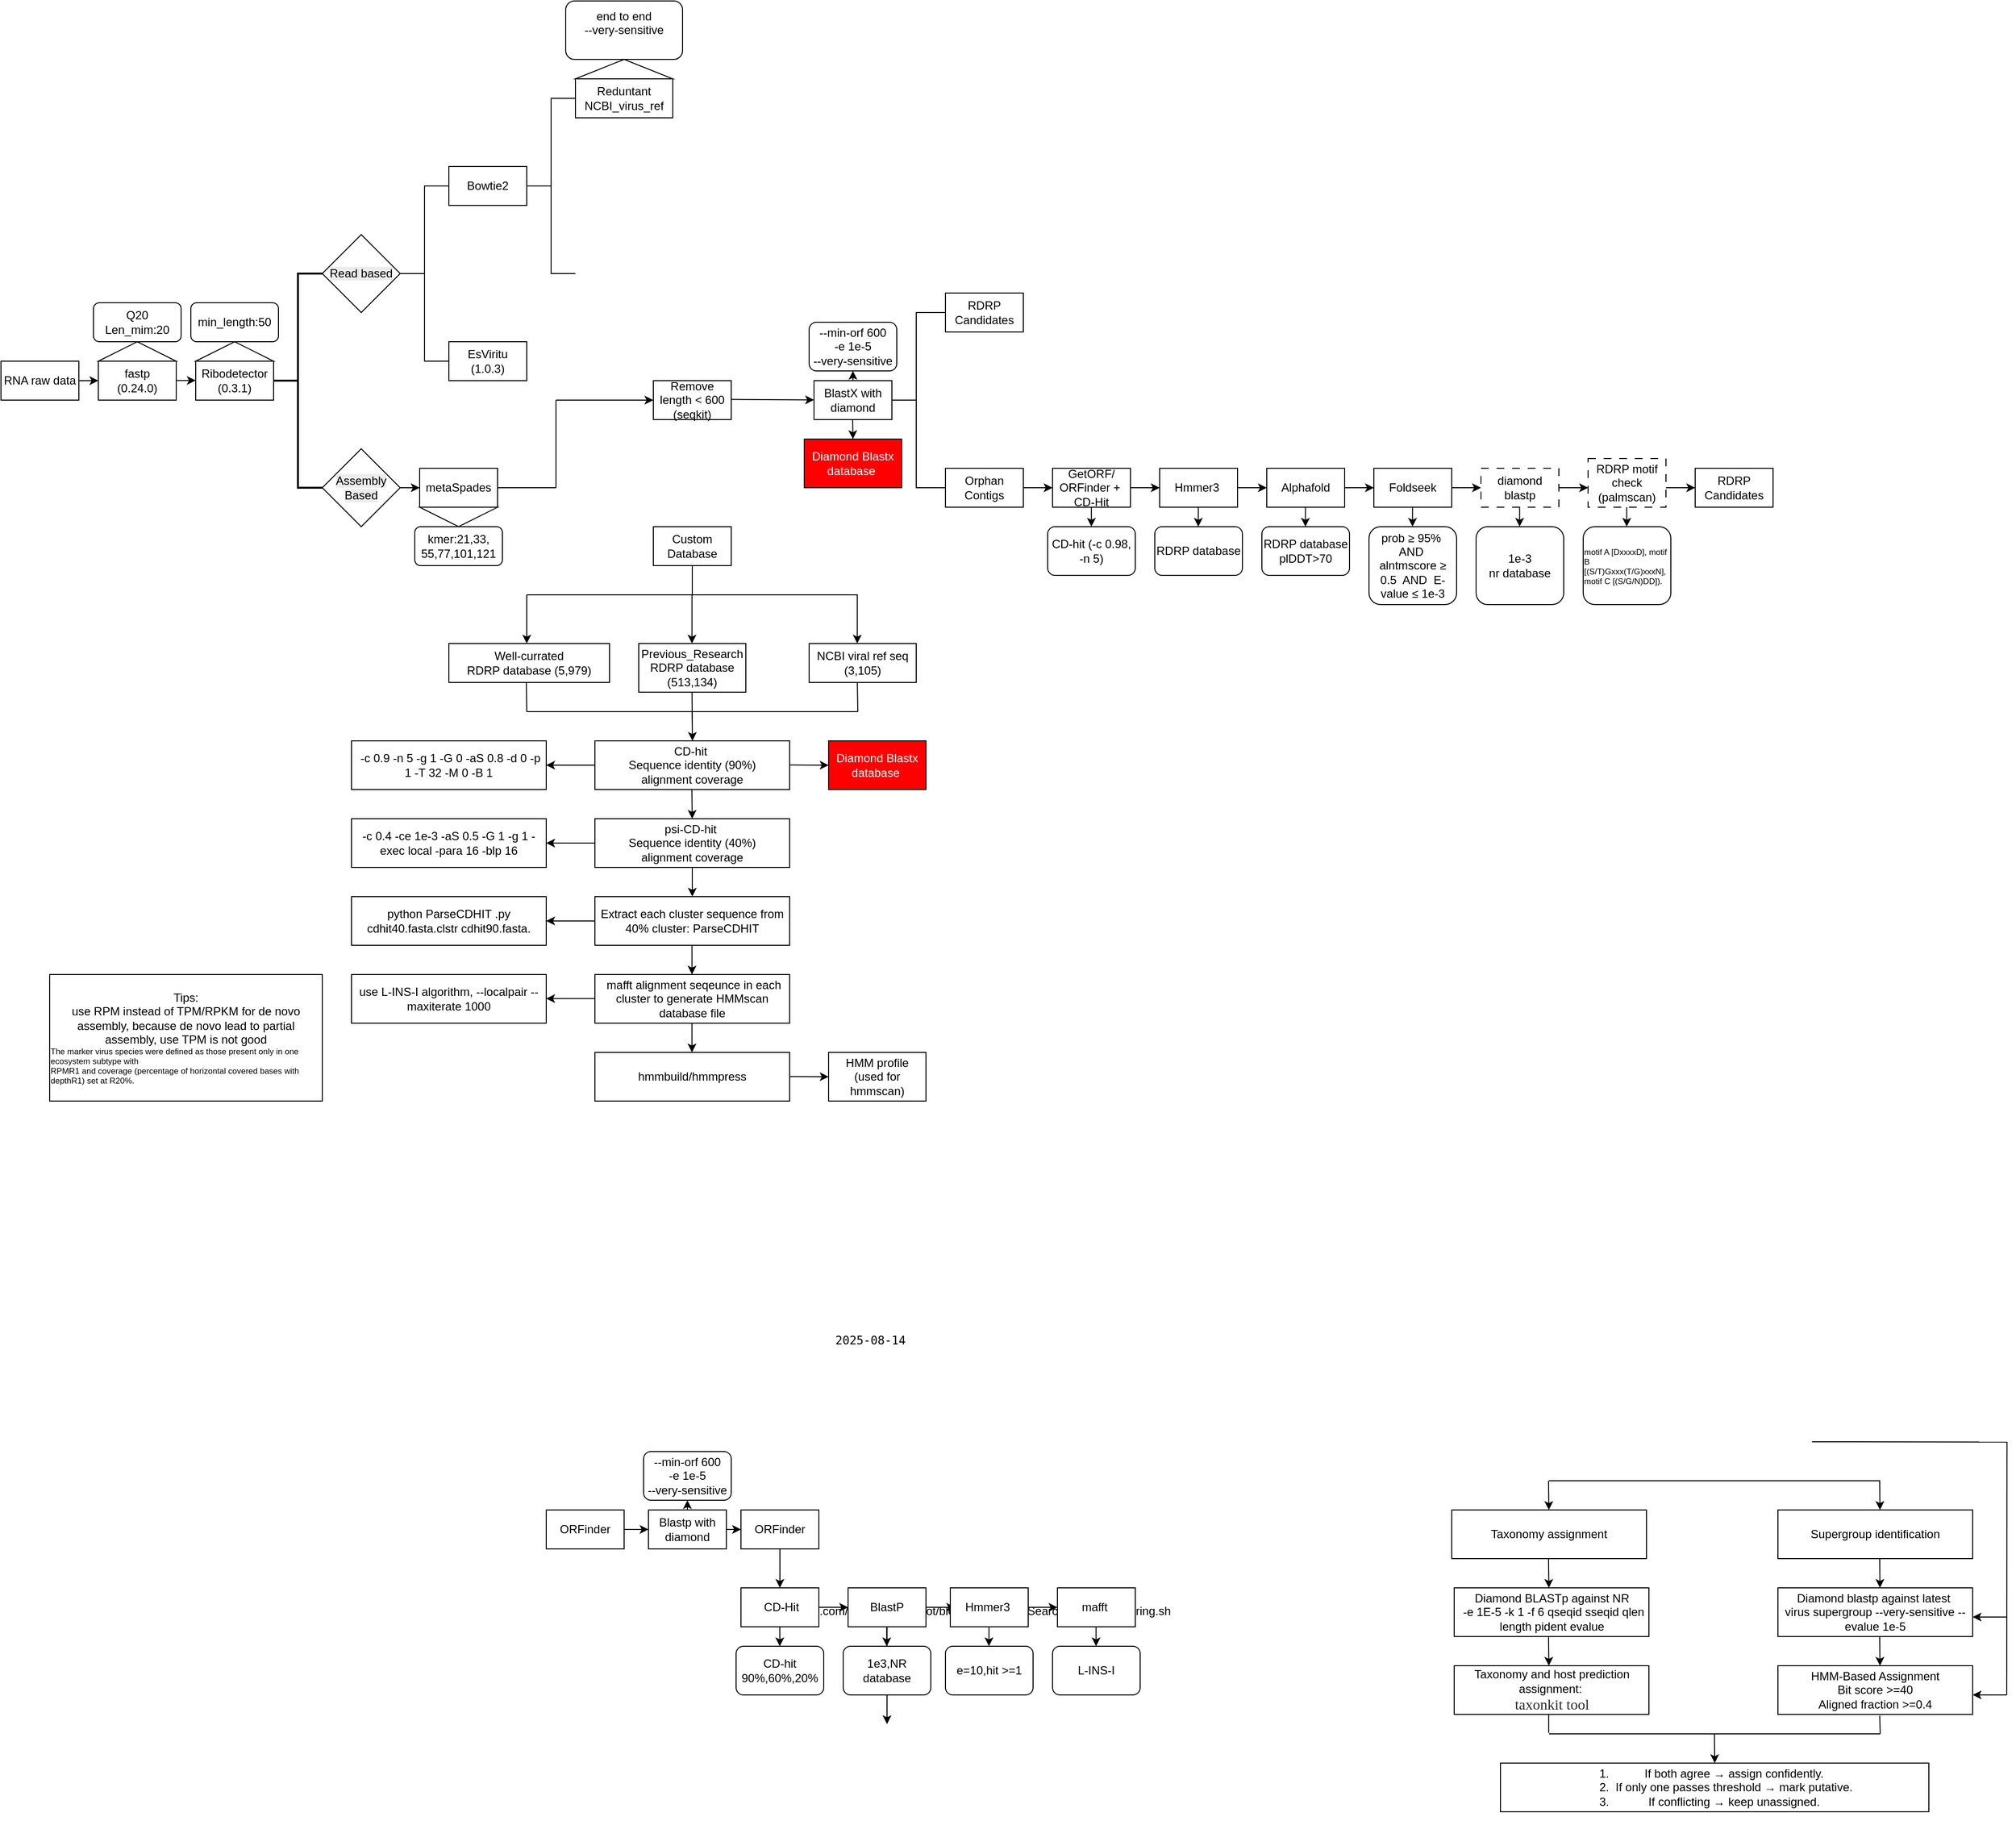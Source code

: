 <mxfile version="28.1.0">
  <diagram name="Page-1" id="d5VSCIzbNMDESyZ41HRd">
    <mxGraphModel dx="828" dy="1596" grid="1" gridSize="10" guides="1" tooltips="1" connect="1" arrows="1" fold="1" page="1" pageScale="1" pageWidth="850" pageHeight="1100" math="0" shadow="0">
      <root>
        <mxCell id="0" />
        <mxCell id="1" parent="0" />
        <mxCell id="M1uCpGNBb0KluPalSdDA-23" value="" style="strokeWidth=1;html=1;shape=mxgraph.flowchart.annotation_2;align=left;labelPosition=right;pointerEvents=1;" parent="1" vertex="1">
          <mxGeometry x="940" y="10" width="60" height="180" as="geometry" />
        </mxCell>
        <mxCell id="2hq1q1hE4ae5PyoyzUcr-1" value="RNA raw data" style="rounded=0;whiteSpace=wrap;html=1;" parent="1" vertex="1">
          <mxGeometry x="30" y="60" width="80" height="40" as="geometry" />
        </mxCell>
        <mxCell id="3U4D3AY32I1sPScVAuO_-1" value="fastp&lt;div&gt;(0.24.0)&lt;/div&gt;" style="rounded=0;whiteSpace=wrap;html=1;" parent="1" vertex="1">
          <mxGeometry x="130" y="60" width="80" height="40" as="geometry" />
        </mxCell>
        <mxCell id="3U4D3AY32I1sPScVAuO_-2" value="" style="endArrow=classic;html=1;rounded=0;exitX=1;exitY=0.5;exitDx=0;exitDy=0;entryX=0;entryY=0.5;entryDx=0;entryDy=0;" parent="1" source="2hq1q1hE4ae5PyoyzUcr-1" target="3U4D3AY32I1sPScVAuO_-1" edge="1">
          <mxGeometry width="50" height="50" relative="1" as="geometry">
            <mxPoint x="350" y="270" as="sourcePoint" />
            <mxPoint x="400" y="220" as="targetPoint" />
          </mxGeometry>
        </mxCell>
        <mxCell id="3U4D3AY32I1sPScVAuO_-4" value="&lt;span style=&quot;background-color: transparent; color: light-dark(rgb(0, 0, 0), rgb(255, 255, 255));&quot;&gt;Q20&lt;/span&gt;&lt;div&gt;Len_mim:20&lt;/div&gt;" style="rounded=1;whiteSpace=wrap;html=1;" parent="1" vertex="1">
          <mxGeometry x="125" width="90" height="40" as="geometry" />
        </mxCell>
        <mxCell id="3U4D3AY32I1sPScVAuO_-6" value="" style="triangle;whiteSpace=wrap;html=1;rotation=-90;" parent="1" vertex="1">
          <mxGeometry x="160" y="10" width="20" height="80" as="geometry" />
        </mxCell>
        <mxCell id="mpjd_PZbwG2OVMUTGQUJ-1" value="" style="endArrow=classic;html=1;rounded=0;exitX=1;exitY=0.5;exitDx=0;exitDy=0;entryX=0;entryY=0.5;entryDx=0;entryDy=0;" parent="1" edge="1">
          <mxGeometry width="50" height="50" relative="1" as="geometry">
            <mxPoint x="210" y="79.81" as="sourcePoint" />
            <mxPoint x="230" y="79.81" as="targetPoint" />
          </mxGeometry>
        </mxCell>
        <mxCell id="mpjd_PZbwG2OVMUTGQUJ-2" value="Ribodetector&lt;div&gt;(0.3.1)&lt;/div&gt;" style="rounded=0;whiteSpace=wrap;html=1;" parent="1" vertex="1">
          <mxGeometry x="230" y="60" width="80" height="40" as="geometry" />
        </mxCell>
        <mxCell id="mpjd_PZbwG2OVMUTGQUJ-3" value="min_length:50" style="rounded=1;whiteSpace=wrap;html=1;" parent="1" vertex="1">
          <mxGeometry x="225" width="90" height="40" as="geometry" />
        </mxCell>
        <mxCell id="mpjd_PZbwG2OVMUTGQUJ-4" value="" style="triangle;whiteSpace=wrap;html=1;rotation=-90;" parent="1" vertex="1">
          <mxGeometry x="260" y="10" width="20" height="80" as="geometry" />
        </mxCell>
        <mxCell id="mpjd_PZbwG2OVMUTGQUJ-28" value="" style="strokeWidth=2;html=1;shape=mxgraph.flowchart.annotation_2;align=left;labelPosition=right;pointerEvents=1;" parent="1" vertex="1">
          <mxGeometry x="310" y="-30" width="50" height="220" as="geometry" />
        </mxCell>
        <mxCell id="mpjd_PZbwG2OVMUTGQUJ-31" value="&lt;meta charset=&quot;utf-8&quot;&gt;&lt;span style=&quot;color: rgb(0, 0, 0); font-family: Helvetica; font-size: 12px; font-style: normal; font-variant-ligatures: normal; font-variant-caps: normal; font-weight: 400; letter-spacing: normal; orphans: 2; text-align: center; text-indent: 0px; text-transform: none; widows: 2; word-spacing: 0px; -webkit-text-stroke-width: 0px; white-space: normal; background-color: rgb(236, 236, 236); text-decoration-thickness: initial; text-decoration-style: initial; text-decoration-color: initial; display: inline !important; float: none;&quot;&gt;Read based&lt;/span&gt;" style="rhombus;whiteSpace=wrap;html=1;" parent="1" vertex="1">
          <mxGeometry x="360" y="-70" width="80" height="80" as="geometry" />
        </mxCell>
        <mxCell id="mpjd_PZbwG2OVMUTGQUJ-32" value="EsViritu&lt;div&gt;(1.0.3)&lt;/div&gt;" style="rounded=0;whiteSpace=wrap;html=1;" parent="1" vertex="1">
          <mxGeometry x="490" y="40" width="80" height="40" as="geometry" />
        </mxCell>
        <mxCell id="mpjd_PZbwG2OVMUTGQUJ-35" value="" style="strokeWidth=1;html=1;shape=mxgraph.flowchart.annotation_2;align=left;labelPosition=right;pointerEvents=1;" parent="1" vertex="1">
          <mxGeometry x="440" y="-120" width="50" height="180" as="geometry" />
        </mxCell>
        <mxCell id="mpjd_PZbwG2OVMUTGQUJ-36" value="Bowtie2" style="rounded=0;whiteSpace=wrap;html=1;" parent="1" vertex="1">
          <mxGeometry x="490" y="-140" width="80" height="40" as="geometry" />
        </mxCell>
        <mxCell id="mpjd_PZbwG2OVMUTGQUJ-37" value="&lt;div&gt;end to end&lt;/div&gt;--very-sensitive&lt;div&gt;&lt;br&gt;&lt;/div&gt;" style="rounded=1;whiteSpace=wrap;html=1;" parent="1" vertex="1">
          <mxGeometry x="610" y="-310" width="120" height="60" as="geometry" />
        </mxCell>
        <mxCell id="mpjd_PZbwG2OVMUTGQUJ-38" value="" style="triangle;whiteSpace=wrap;html=1;rotation=-90;" parent="1" vertex="1">
          <mxGeometry x="660" y="-290" width="20" height="100" as="geometry" />
        </mxCell>
        <mxCell id="mpjd_PZbwG2OVMUTGQUJ-39" value="" style="strokeWidth=1;html=1;shape=mxgraph.flowchart.annotation_2;align=left;labelPosition=right;pointerEvents=1;" parent="1" vertex="1">
          <mxGeometry x="570" y="-210" width="50" height="180" as="geometry" />
        </mxCell>
        <mxCell id="mpjd_PZbwG2OVMUTGQUJ-40" value="Reduntant&lt;div&gt;NCBI_virus_ref&lt;/div&gt;" style="rounded=0;whiteSpace=wrap;html=1;" parent="1" vertex="1">
          <mxGeometry x="620" y="-230" width="100" height="40" as="geometry" />
        </mxCell>
        <mxCell id="M1uCpGNBb0KluPalSdDA-1" value="&lt;span style=&quot;color: rgb(0, 0, 0); font-family: Helvetica; font-size: 12px; font-style: normal; font-variant-ligatures: normal; font-variant-caps: normal; font-weight: 400; letter-spacing: normal; orphans: 2; text-align: center; text-indent: 0px; text-transform: none; widows: 2; word-spacing: 0px; -webkit-text-stroke-width: 0px; white-space: normal; background-color: rgb(236, 236, 236); text-decoration-thickness: initial; text-decoration-style: initial; text-decoration-color: initial; float: none; display: inline !important;&quot;&gt;Assembly&lt;/span&gt;&lt;div&gt;&lt;span style=&quot;color: rgb(0, 0, 0); font-family: Helvetica; font-size: 12px; font-style: normal; font-variant-ligatures: normal; font-variant-caps: normal; font-weight: 400; letter-spacing: normal; orphans: 2; text-align: center; text-indent: 0px; text-transform: none; widows: 2; word-spacing: 0px; -webkit-text-stroke-width: 0px; white-space: normal; background-color: rgb(236, 236, 236); text-decoration-thickness: initial; text-decoration-style: initial; text-decoration-color: initial; float: none; display: inline !important;&quot;&gt;Based&lt;/span&gt;&lt;/div&gt;" style="rhombus;whiteSpace=wrap;html=1;" parent="1" vertex="1">
          <mxGeometry x="360" y="150" width="80" height="80" as="geometry" />
        </mxCell>
        <mxCell id="M1uCpGNBb0KluPalSdDA-2" value="metaSpades" style="rounded=0;whiteSpace=wrap;html=1;" parent="1" vertex="1">
          <mxGeometry x="460" y="170" width="80" height="40" as="geometry" />
        </mxCell>
        <mxCell id="M1uCpGNBb0KluPalSdDA-4" value="" style="endArrow=classic;html=1;rounded=0;exitX=1;exitY=0.5;exitDx=0;exitDy=0;entryX=0;entryY=0.5;entryDx=0;entryDy=0;" parent="1" edge="1">
          <mxGeometry width="50" height="50" relative="1" as="geometry">
            <mxPoint x="440" y="190" as="sourcePoint" />
            <mxPoint x="460" y="190" as="targetPoint" />
          </mxGeometry>
        </mxCell>
        <mxCell id="M1uCpGNBb0KluPalSdDA-5" value="kmer:21,33,&lt;div&gt;55,77,101,121&lt;/div&gt;" style="rounded=1;whiteSpace=wrap;html=1;" parent="1" vertex="1">
          <mxGeometry x="455" y="230" width="90" height="40" as="geometry" />
        </mxCell>
        <mxCell id="M1uCpGNBb0KluPalSdDA-6" value="" style="triangle;whiteSpace=wrap;html=1;rotation=90;" parent="1" vertex="1">
          <mxGeometry x="490" y="180" width="20" height="80" as="geometry" />
        </mxCell>
        <mxCell id="M1uCpGNBb0KluPalSdDA-15" value="" style="endArrow=classic;html=1;rounded=0;" parent="1" edge="1">
          <mxGeometry width="50" height="50" relative="1" as="geometry">
            <mxPoint x="600" y="100" as="sourcePoint" />
            <mxPoint x="700" y="100" as="targetPoint" />
          </mxGeometry>
        </mxCell>
        <mxCell id="M1uCpGNBb0KluPalSdDA-16" value="BlastX with diamond" style="rounded=0;whiteSpace=wrap;html=1;" parent="1" vertex="1">
          <mxGeometry x="865" y="80" width="80" height="40" as="geometry" />
        </mxCell>
        <mxCell id="M1uCpGNBb0KluPalSdDA-17" value="--min-orf 600&lt;div&gt;-e 1e-5&lt;/div&gt;&lt;div&gt;--very-sensitive&lt;/div&gt;" style="rounded=1;whiteSpace=wrap;html=1;" parent="1" vertex="1">
          <mxGeometry x="860" y="20" width="90" height="50" as="geometry" />
        </mxCell>
        <mxCell id="M1uCpGNBb0KluPalSdDA-18" value="" style="endArrow=classic;html=1;rounded=0;entryX=0.5;entryY=1;entryDx=0;entryDy=0;exitX=0.5;exitY=0;exitDx=0;exitDy=0;" parent="1" target="M1uCpGNBb0KluPalSdDA-17" edge="1">
          <mxGeometry width="50" height="50" relative="1" as="geometry">
            <mxPoint x="905" y="80" as="sourcePoint" />
            <mxPoint x="1005" y="110" as="targetPoint" />
          </mxGeometry>
        </mxCell>
        <mxCell id="M1uCpGNBb0KluPalSdDA-24" value="RDRP Candidates" style="rounded=0;whiteSpace=wrap;html=1;" parent="1" vertex="1">
          <mxGeometry x="1000" y="-10" width="80" height="40" as="geometry" />
        </mxCell>
        <mxCell id="M1uCpGNBb0KluPalSdDA-25" value="Orphan Contigs" style="rounded=0;whiteSpace=wrap;html=1;" parent="1" vertex="1">
          <mxGeometry x="1000" y="170" width="80" height="40" as="geometry" />
        </mxCell>
        <mxCell id="M1uCpGNBb0KluPalSdDA-27" value="" style="endArrow=classic;html=1;rounded=0;exitX=1;exitY=0.5;exitDx=0;exitDy=0;" parent="1" edge="1">
          <mxGeometry width="50" height="50" relative="1" as="geometry">
            <mxPoint x="1080" y="190" as="sourcePoint" />
            <mxPoint x="1110" y="190" as="targetPoint" />
          </mxGeometry>
        </mxCell>
        <mxCell id="0CakbcepppxWFJiGsruR-1" value="GetORF/&lt;div&gt;&lt;span style=&quot;background-color: transparent; color: light-dark(rgb(0, 0, 0), rgb(255, 255, 255));&quot;&gt;ORFinder +&amp;nbsp;&lt;/span&gt;&lt;div&gt;&lt;div&gt;CD-Hit&lt;/div&gt;&lt;/div&gt;&lt;/div&gt;" style="rounded=0;whiteSpace=wrap;html=1;" parent="1" vertex="1">
          <mxGeometry x="1110" y="170" width="80" height="40" as="geometry" />
        </mxCell>
        <mxCell id="0CakbcepppxWFJiGsruR-3" value="CD-hit (-c 0.98, -n 5)" style="rounded=1;whiteSpace=wrap;html=1;" parent="1" vertex="1">
          <mxGeometry x="1105" y="230" width="90" height="50" as="geometry" />
        </mxCell>
        <mxCell id="0CakbcepppxWFJiGsruR-4" value="" style="endArrow=classic;html=1;rounded=0;exitX=0.5;exitY=0;exitDx=0;exitDy=0;" parent="1" edge="1">
          <mxGeometry width="50" height="50" relative="1" as="geometry">
            <mxPoint x="1149.88" y="210" as="sourcePoint" />
            <mxPoint x="1149.88" y="230" as="targetPoint" />
          </mxGeometry>
        </mxCell>
        <mxCell id="0CakbcepppxWFJiGsruR-5" value="Hmmer3&amp;nbsp;" style="rounded=0;whiteSpace=wrap;html=1;" parent="1" vertex="1">
          <mxGeometry x="1220" y="170" width="80" height="40" as="geometry" />
        </mxCell>
        <mxCell id="0CakbcepppxWFJiGsruR-6" value="" style="endArrow=classic;html=1;rounded=0;exitX=1;exitY=0.5;exitDx=0;exitDy=0;" parent="1" edge="1">
          <mxGeometry width="50" height="50" relative="1" as="geometry">
            <mxPoint x="1190" y="190" as="sourcePoint" />
            <mxPoint x="1220" y="190" as="targetPoint" />
          </mxGeometry>
        </mxCell>
        <mxCell id="0CakbcepppxWFJiGsruR-7" value="" style="endArrow=classic;html=1;rounded=0;exitX=0.5;exitY=0;exitDx=0;exitDy=0;" parent="1" edge="1">
          <mxGeometry width="50" height="50" relative="1" as="geometry">
            <mxPoint x="1259.71" y="210" as="sourcePoint" />
            <mxPoint x="1259.71" y="230" as="targetPoint" />
          </mxGeometry>
        </mxCell>
        <mxCell id="0CakbcepppxWFJiGsruR-8" value="RDRP database" style="rounded=1;whiteSpace=wrap;html=1;" parent="1" vertex="1">
          <mxGeometry x="1215" y="230" width="90" height="50" as="geometry" />
        </mxCell>
        <mxCell id="0CakbcepppxWFJiGsruR-9" value="Alphafold" style="rounded=0;whiteSpace=wrap;html=1;" parent="1" vertex="1">
          <mxGeometry x="1330" y="170" width="80" height="40" as="geometry" />
        </mxCell>
        <mxCell id="0CakbcepppxWFJiGsruR-10" value="" style="endArrow=classic;html=1;rounded=0;exitX=1;exitY=0.5;exitDx=0;exitDy=0;" parent="1" edge="1">
          <mxGeometry width="50" height="50" relative="1" as="geometry">
            <mxPoint x="1300" y="190" as="sourcePoint" />
            <mxPoint x="1330" y="190" as="targetPoint" />
          </mxGeometry>
        </mxCell>
        <mxCell id="0CakbcepppxWFJiGsruR-11" value="" style="endArrow=classic;html=1;rounded=0;exitX=0.5;exitY=0;exitDx=0;exitDy=0;" parent="1" edge="1">
          <mxGeometry width="50" height="50" relative="1" as="geometry">
            <mxPoint x="1369.71" y="210" as="sourcePoint" />
            <mxPoint x="1369.71" y="230" as="targetPoint" />
          </mxGeometry>
        </mxCell>
        <mxCell id="0CakbcepppxWFJiGsruR-12" value="RDRP database&lt;div&gt;plDDT&amp;gt;70&lt;/div&gt;" style="rounded=1;whiteSpace=wrap;html=1;" parent="1" vertex="1">
          <mxGeometry x="1325" y="230" width="90" height="50" as="geometry" />
        </mxCell>
        <mxCell id="0CakbcepppxWFJiGsruR-13" value="" style="endArrow=classic;html=1;rounded=0;exitX=1;exitY=0.5;exitDx=0;exitDy=0;" parent="1" edge="1">
          <mxGeometry width="50" height="50" relative="1" as="geometry">
            <mxPoint x="1410" y="190" as="sourcePoint" />
            <mxPoint x="1440" y="190" as="targetPoint" />
          </mxGeometry>
        </mxCell>
        <mxCell id="0CakbcepppxWFJiGsruR-14" value="Foldseek" style="rounded=0;whiteSpace=wrap;html=1;" parent="1" vertex="1">
          <mxGeometry x="1440" y="170" width="80" height="40" as="geometry" />
        </mxCell>
        <mxCell id="0CakbcepppxWFJiGsruR-17" value="" style="endArrow=classic;html=1;rounded=0;exitX=0.5;exitY=0;exitDx=0;exitDy=0;" parent="1" edge="1">
          <mxGeometry width="50" height="50" relative="1" as="geometry">
            <mxPoint x="1479.71" y="210" as="sourcePoint" />
            <mxPoint x="1479.71" y="230" as="targetPoint" />
          </mxGeometry>
        </mxCell>
        <mxCell id="0CakbcepppxWFJiGsruR-18" value="&lt;span style=&quot;text-align: left;&quot;&gt;prob ≥ 95%&amp;nbsp; AND&amp;nbsp; alntmscore ≥ 0.5&amp;nbsp; AND&amp;nbsp; E-value ≤ 1e-3&lt;/span&gt;" style="rounded=1;whiteSpace=wrap;html=1;" parent="1" vertex="1">
          <mxGeometry x="1435" y="230" width="90" height="80" as="geometry" />
        </mxCell>
        <mxCell id="0CakbcepppxWFJiGsruR-19" value="" style="endArrow=classic;html=1;rounded=0;exitX=1;exitY=0.5;exitDx=0;exitDy=0;" parent="1" edge="1">
          <mxGeometry width="50" height="50" relative="1" as="geometry">
            <mxPoint x="1520" y="190" as="sourcePoint" />
            <mxPoint x="1550" y="190" as="targetPoint" />
          </mxGeometry>
        </mxCell>
        <mxCell id="0CakbcepppxWFJiGsruR-20" value="diamond&lt;div&gt;blastp&lt;/div&gt;" style="rounded=0;whiteSpace=wrap;html=1;dashed=1;dashPattern=8 8;" parent="1" vertex="1">
          <mxGeometry x="1550" y="170" width="80" height="40" as="geometry" />
        </mxCell>
        <mxCell id="0CakbcepppxWFJiGsruR-21" value="" style="endArrow=classic;html=1;rounded=0;exitX=0.5;exitY=0;exitDx=0;exitDy=0;" parent="1" edge="1">
          <mxGeometry width="50" height="50" relative="1" as="geometry">
            <mxPoint x="1589.71" y="210" as="sourcePoint" />
            <mxPoint x="1589.71" y="230" as="targetPoint" />
          </mxGeometry>
        </mxCell>
        <mxCell id="0CakbcepppxWFJiGsruR-22" value="&lt;span style=&quot;text-align: left;&quot;&gt;1e-3&lt;/span&gt;&lt;div&gt;&lt;span style=&quot;text-align: left;&quot;&gt;nr database&lt;/span&gt;&lt;/div&gt;" style="rounded=1;whiteSpace=wrap;html=1;" parent="1" vertex="1">
          <mxGeometry x="1545" y="230" width="90" height="80" as="geometry" />
        </mxCell>
        <mxCell id="0CakbcepppxWFJiGsruR-23" value="" style="endArrow=classic;html=1;rounded=0;exitX=1;exitY=0.5;exitDx=0;exitDy=0;" parent="1" edge="1">
          <mxGeometry width="50" height="50" relative="1" as="geometry">
            <mxPoint x="1630" y="190" as="sourcePoint" />
            <mxPoint x="1660" y="190" as="targetPoint" />
          </mxGeometry>
        </mxCell>
        <mxCell id="0CakbcepppxWFJiGsruR-24" value="RDRP motif check&lt;div&gt;(palmscan)&lt;/div&gt;" style="rounded=0;whiteSpace=wrap;html=1;dashed=1;dashPattern=8 8;" parent="1" vertex="1">
          <mxGeometry x="1660" y="160" width="80" height="50" as="geometry" />
        </mxCell>
        <mxCell id="0CakbcepppxWFJiGsruR-25" value="" style="endArrow=classic;html=1;rounded=0;exitX=0.5;exitY=0;exitDx=0;exitDy=0;" parent="1" edge="1">
          <mxGeometry width="50" height="50" relative="1" as="geometry">
            <mxPoint x="1699.71" y="210" as="sourcePoint" />
            <mxPoint x="1699.71" y="230" as="targetPoint" />
          </mxGeometry>
        </mxCell>
        <mxCell id="0CakbcepppxWFJiGsruR-26" value="&lt;p style=&quot;margin: 0px; font-variant-numeric: normal; font-variant-east-asian: normal; font-variant-alternates: normal; font-size-adjust: none; font-kerning: auto; font-optical-sizing: auto; font-feature-settings: normal; font-variation-settings: normal; font-variant-position: normal; font-variant-emoji: normal; font-stretch: normal; font-size: 8.5px; line-height: normal; text-align: start;&quot; class=&quot;p1&quot;&gt;motif A [DxxxxD], motif B [(S/T)Gxxx(T/G)xxxN], motif C [(S/G/N)DD]).&lt;/p&gt;" style="rounded=1;whiteSpace=wrap;html=1;" parent="1" vertex="1">
          <mxGeometry x="1655" y="230" width="90" height="80" as="geometry" />
        </mxCell>
        <mxCell id="1CzcoiM6m79WCnnG3GS5-1" value="RDRP Candidates" style="rounded=0;whiteSpace=wrap;html=1;" parent="1" vertex="1">
          <mxGeometry x="1770" y="170" width="80" height="40" as="geometry" />
        </mxCell>
        <mxCell id="1CzcoiM6m79WCnnG3GS5-3" value="" style="endArrow=classic;html=1;rounded=0;exitX=1;exitY=0.5;exitDx=0;exitDy=0;" parent="1" edge="1">
          <mxGeometry width="50" height="50" relative="1" as="geometry">
            <mxPoint x="1740" y="190" as="sourcePoint" />
            <mxPoint x="1770" y="190" as="targetPoint" />
          </mxGeometry>
        </mxCell>
        <UserObject label="https://github.com/alibaba/LucaProt/blob/master/ClstrSearch/cluster/clustering.sh" link="https://github.com/alibaba/LucaProt/blob/master/ClstrSearch/cluster/clustering.sh" id="1CzcoiM6m79WCnnG3GS5-4">
          <mxCell style="text;whiteSpace=wrap;html=1;" parent="1" vertex="1">
            <mxGeometry x="800" y="1330" width="460" height="40" as="geometry" />
          </mxCell>
        </UserObject>
        <mxCell id="HUlDQ5VoFlM1ivxALCAT-1" value="Tips:&lt;div&gt;use RPM instead of TPM/RPKM for de novo assembly, because de novo lead to partial assembly, use TPM is not good&lt;/div&gt;&lt;div&gt;&lt;p style=&quot;margin: 0px; font-variant-numeric: normal; font-variant-east-asian: normal; font-variant-alternates: normal; font-size-adjust: none; font-kerning: auto; font-optical-sizing: auto; font-feature-settings: normal; font-variation-settings: normal; font-variant-position: normal; font-variant-emoji: normal; font-stretch: normal; font-size: 8.5px; line-height: normal; text-align: start;&quot; class=&quot;p1&quot;&gt;The marker virus species were defined as those present only in one ecosystem subtype with&lt;/p&gt;&lt;p style=&quot;margin: 0px; font-variant-numeric: normal; font-variant-east-asian: normal; font-variant-alternates: normal; font-size-adjust: none; font-kerning: auto; font-optical-sizing: auto; font-feature-settings: normal; font-variation-settings: normal; font-variant-position: normal; font-variant-emoji: normal; font-stretch: normal; font-size: 8.5px; line-height: normal; text-align: start;&quot; class=&quot;p1&quot;&gt;RPMR1 and coverage (percentage of horizontal covered bases with depthR1) set at R20%.&lt;/p&gt;&lt;/div&gt;" style="rounded=0;whiteSpace=wrap;html=1;" parent="1" vertex="1">
          <mxGeometry x="80" y="690" width="280" height="130" as="geometry" />
        </mxCell>
        <mxCell id="HUlDQ5VoFlM1ivxALCAT-2" value="&lt;div&gt;&lt;span style=&quot;background-color: transparent; color: light-dark(rgb(0, 0, 0), rgb(255, 255, 255));&quot;&gt;ORFinder&lt;/span&gt;&lt;/div&gt;" style="rounded=0;whiteSpace=wrap;html=1;" parent="1" vertex="1">
          <mxGeometry x="590" y="1240" width="80" height="40" as="geometry" />
        </mxCell>
        <mxCell id="HUlDQ5VoFlM1ivxALCAT-4" value="Blastp with diamond" style="rounded=0;whiteSpace=wrap;html=1;" parent="1" vertex="1">
          <mxGeometry x="695" y="1240" width="80" height="40" as="geometry" />
        </mxCell>
        <mxCell id="HUlDQ5VoFlM1ivxALCAT-5" value="" style="endArrow=classic;html=1;rounded=0;entryX=0.5;entryY=1;entryDx=0;entryDy=0;exitX=0.5;exitY=0;exitDx=0;exitDy=0;" parent="1" edge="1">
          <mxGeometry width="50" height="50" relative="1" as="geometry">
            <mxPoint x="735" y="1240" as="sourcePoint" />
            <mxPoint x="735" y="1230" as="targetPoint" />
          </mxGeometry>
        </mxCell>
        <mxCell id="HUlDQ5VoFlM1ivxALCAT-6" value="" style="endArrow=classic;html=1;rounded=0;exitX=1;exitY=0;exitDx=0;exitDy=0;exitPerimeter=0;entryX=0;entryY=0.5;entryDx=0;entryDy=0;" parent="1" target="HUlDQ5VoFlM1ivxALCAT-4" edge="1">
          <mxGeometry width="50" height="50" relative="1" as="geometry">
            <mxPoint x="670" y="1260" as="sourcePoint" />
            <mxPoint x="780" y="1260" as="targetPoint" />
          </mxGeometry>
        </mxCell>
        <mxCell id="HUlDQ5VoFlM1ivxALCAT-7" value="--min-orf 600&lt;div&gt;-e 1e-5&lt;/div&gt;&lt;div&gt;--very-sensitive&lt;/div&gt;" style="rounded=1;whiteSpace=wrap;html=1;" parent="1" vertex="1">
          <mxGeometry x="690" y="1180" width="90" height="50" as="geometry" />
        </mxCell>
        <mxCell id="HUlDQ5VoFlM1ivxALCAT-8" value="&lt;div&gt;&lt;span style=&quot;background-color: transparent; color: light-dark(rgb(0, 0, 0), rgb(255, 255, 255));&quot;&gt;ORFinder&lt;/span&gt;&lt;/div&gt;" style="rounded=0;whiteSpace=wrap;html=1;" parent="1" vertex="1">
          <mxGeometry x="790" y="1240" width="80" height="40" as="geometry" />
        </mxCell>
        <mxCell id="HUlDQ5VoFlM1ivxALCAT-9" value="" style="endArrow=classic;html=1;rounded=0;exitX=1;exitY=0;exitDx=0;exitDy=0;exitPerimeter=0;" parent="1" edge="1">
          <mxGeometry width="50" height="50" relative="1" as="geometry">
            <mxPoint x="775" y="1260" as="sourcePoint" />
            <mxPoint x="790" y="1260" as="targetPoint" />
          </mxGeometry>
        </mxCell>
        <mxCell id="HUlDQ5VoFlM1ivxALCAT-10" value="" style="endArrow=classic;html=1;rounded=0;exitX=0.5;exitY=1;exitDx=0;exitDy=0;entryX=0.5;entryY=0;entryDx=0;entryDy=0;" parent="1" source="HUlDQ5VoFlM1ivxALCAT-8" target="HUlDQ5VoFlM1ivxALCAT-11" edge="1">
          <mxGeometry width="50" height="50" relative="1" as="geometry">
            <mxPoint x="760" y="920" as="sourcePoint" />
            <mxPoint x="790" y="920" as="targetPoint" />
          </mxGeometry>
        </mxCell>
        <mxCell id="HUlDQ5VoFlM1ivxALCAT-11" value="&lt;span style=&quot;background-color: transparent; color: light-dark(rgb(0, 0, 0), rgb(255, 255, 255));&quot;&gt;&amp;nbsp;&lt;/span&gt;&lt;span style=&quot;background-color: transparent; color: light-dark(rgb(0, 0, 0), rgb(255, 255, 255));&quot;&gt;CD-Hit&lt;/span&gt;" style="rounded=0;whiteSpace=wrap;html=1;" parent="1" vertex="1">
          <mxGeometry x="790" y="1320" width="80" height="40" as="geometry" />
        </mxCell>
        <mxCell id="HUlDQ5VoFlM1ivxALCAT-12" value="CD-hit 90%,60%,20%" style="rounded=1;whiteSpace=wrap;html=1;" parent="1" vertex="1">
          <mxGeometry x="785" y="1380" width="90" height="50" as="geometry" />
        </mxCell>
        <mxCell id="HUlDQ5VoFlM1ivxALCAT-13" value="" style="endArrow=classic;html=1;rounded=0;exitX=0.5;exitY=0;exitDx=0;exitDy=0;" parent="1" edge="1">
          <mxGeometry width="50" height="50" relative="1" as="geometry">
            <mxPoint x="829.88" y="1360" as="sourcePoint" />
            <mxPoint x="829.88" y="1380" as="targetPoint" />
          </mxGeometry>
        </mxCell>
        <mxCell id="HUlDQ5VoFlM1ivxALCAT-27" value="" style="edgeStyle=orthogonalEdgeStyle;rounded=0;orthogonalLoop=1;jettySize=auto;html=1;" parent="1" source="HUlDQ5VoFlM1ivxALCAT-14" edge="1">
          <mxGeometry relative="1" as="geometry">
            <mxPoint x="940" y="1460" as="targetPoint" />
          </mxGeometry>
        </mxCell>
        <mxCell id="HUlDQ5VoFlM1ivxALCAT-14" value="BlastP" style="rounded=0;whiteSpace=wrap;html=1;" parent="1" vertex="1">
          <mxGeometry x="900" y="1320" width="80" height="40" as="geometry" />
        </mxCell>
        <mxCell id="HUlDQ5VoFlM1ivxALCAT-15" value="" style="endArrow=classic;html=1;rounded=0;exitX=1;exitY=0.5;exitDx=0;exitDy=0;" parent="1" edge="1">
          <mxGeometry width="50" height="50" relative="1" as="geometry">
            <mxPoint x="870" y="1340" as="sourcePoint" />
            <mxPoint x="900" y="1340" as="targetPoint" />
          </mxGeometry>
        </mxCell>
        <mxCell id="HUlDQ5VoFlM1ivxALCAT-16" value="" style="endArrow=classic;html=1;rounded=0;exitX=0.5;exitY=0;exitDx=0;exitDy=0;" parent="1" edge="1">
          <mxGeometry width="50" height="50" relative="1" as="geometry">
            <mxPoint x="939.71" y="1360" as="sourcePoint" />
            <mxPoint x="939.71" y="1380" as="targetPoint" />
          </mxGeometry>
        </mxCell>
        <mxCell id="HUlDQ5VoFlM1ivxALCAT-17" value="1e3,NR database" style="rounded=1;whiteSpace=wrap;html=1;" parent="1" vertex="1">
          <mxGeometry x="895" y="1380" width="90" height="50" as="geometry" />
        </mxCell>
        <mxCell id="HUlDQ5VoFlM1ivxALCAT-18" value="" style="endArrow=classic;html=1;rounded=0;exitX=1;exitY=0.5;exitDx=0;exitDy=0;" parent="1" edge="1">
          <mxGeometry width="50" height="50" relative="1" as="geometry">
            <mxPoint x="980" y="1340" as="sourcePoint" />
            <mxPoint x="1010" y="1340" as="targetPoint" />
          </mxGeometry>
        </mxCell>
        <mxCell id="HUlDQ5VoFlM1ivxALCAT-19" value="Hmmer3&amp;nbsp;" style="rounded=0;whiteSpace=wrap;html=1;" parent="1" vertex="1">
          <mxGeometry x="1005" y="1320" width="80" height="40" as="geometry" />
        </mxCell>
        <mxCell id="HUlDQ5VoFlM1ivxALCAT-20" value="" style="endArrow=classic;html=1;rounded=0;exitX=0.5;exitY=0;exitDx=0;exitDy=0;" parent="1" edge="1">
          <mxGeometry width="50" height="50" relative="1" as="geometry">
            <mxPoint x="1044.71" y="1360" as="sourcePoint" />
            <mxPoint x="1044.71" y="1380" as="targetPoint" />
          </mxGeometry>
        </mxCell>
        <mxCell id="HUlDQ5VoFlM1ivxALCAT-21" value="e=10,hit &amp;gt;=1" style="rounded=1;whiteSpace=wrap;html=1;" parent="1" vertex="1">
          <mxGeometry x="1000" y="1380" width="90" height="50" as="geometry" />
        </mxCell>
        <mxCell id="HUlDQ5VoFlM1ivxALCAT-22" value="" style="endArrow=classic;html=1;rounded=0;exitX=1;exitY=0.5;exitDx=0;exitDy=0;" parent="1" edge="1">
          <mxGeometry width="50" height="50" relative="1" as="geometry">
            <mxPoint x="1085" y="1340" as="sourcePoint" />
            <mxPoint x="1115" y="1340" as="targetPoint" />
          </mxGeometry>
        </mxCell>
        <mxCell id="HUlDQ5VoFlM1ivxALCAT-23" value="mafft&amp;nbsp;" style="rounded=0;whiteSpace=wrap;html=1;" parent="1" vertex="1">
          <mxGeometry x="1115" y="1320" width="80" height="40" as="geometry" />
        </mxCell>
        <mxCell id="HUlDQ5VoFlM1ivxALCAT-24" value="" style="endArrow=classic;html=1;rounded=0;exitX=0.5;exitY=0;exitDx=0;exitDy=0;" parent="1" edge="1">
          <mxGeometry width="50" height="50" relative="1" as="geometry">
            <mxPoint x="1154.71" y="1360" as="sourcePoint" />
            <mxPoint x="1154.71" y="1380" as="targetPoint" />
          </mxGeometry>
        </mxCell>
        <mxCell id="HUlDQ5VoFlM1ivxALCAT-25" value="&amp;nbsp;L-INS-I&amp;nbsp;" style="rounded=1;whiteSpace=wrap;html=1;" parent="1" vertex="1">
          <mxGeometry x="1110" y="1380" width="90" height="50" as="geometry" />
        </mxCell>
        <mxCell id="HUlDQ5VoFlM1ivxALCAT-26" value="&lt;pre style=&quot;color: rgb(0, 0, 0); font-style: normal; font-variant-ligatures: normal; font-variant-caps: normal; font-weight: 400; letter-spacing: normal; orphans: 2; text-align: start; text-indent: 0px; text-transform: none; widows: 2; word-spacing: 0px; -webkit-text-stroke-width: 0px; text-decoration-thickness: initial; text-decoration-style: initial; text-decoration-color: initial;&quot;&gt;2025-08-14&lt;/pre&gt;" style="text;whiteSpace=wrap;html=1;" parent="1" vertex="1">
          <mxGeometry x="885" y="1040" width="110" height="60" as="geometry" />
        </mxCell>
        <mxCell id="AKONmHxtGDNVBENvVW5_-2" value="Custom Database" style="rounded=0;whiteSpace=wrap;html=1;" parent="1" vertex="1">
          <mxGeometry x="700" y="230" width="80" height="40" as="geometry" />
        </mxCell>
        <mxCell id="AKONmHxtGDNVBENvVW5_-3" value="" style="endArrow=classic;html=1;rounded=0;exitX=0.5;exitY=1;exitDx=0;exitDy=0;" parent="1" edge="1">
          <mxGeometry width="50" height="50" relative="1" as="geometry">
            <mxPoint x="570" y="300" as="sourcePoint" />
            <mxPoint x="570" y="350" as="targetPoint" />
          </mxGeometry>
        </mxCell>
        <mxCell id="AKONmHxtGDNVBENvVW5_-4" value="" style="endArrow=none;html=1;rounded=0;" parent="1" edge="1">
          <mxGeometry width="50" height="50" relative="1" as="geometry">
            <mxPoint x="740" y="300" as="sourcePoint" />
            <mxPoint x="740" y="270" as="targetPoint" />
          </mxGeometry>
        </mxCell>
        <mxCell id="AKONmHxtGDNVBENvVW5_-5" value="" style="endArrow=none;html=1;rounded=0;" parent="1" edge="1">
          <mxGeometry width="50" height="50" relative="1" as="geometry">
            <mxPoint x="570" y="300" as="sourcePoint" />
            <mxPoint x="910" y="300" as="targetPoint" />
          </mxGeometry>
        </mxCell>
        <mxCell id="AKONmHxtGDNVBENvVW5_-7" value="" style="endArrow=classic;html=1;rounded=0;exitX=0.5;exitY=1;exitDx=0;exitDy=0;" parent="1" edge="1">
          <mxGeometry width="50" height="50" relative="1" as="geometry">
            <mxPoint x="739.71" y="300" as="sourcePoint" />
            <mxPoint x="739.71" y="350" as="targetPoint" />
          </mxGeometry>
        </mxCell>
        <mxCell id="AKONmHxtGDNVBENvVW5_-8" value="" style="endArrow=classic;html=1;rounded=0;exitX=0.5;exitY=1;exitDx=0;exitDy=0;" parent="1" edge="1">
          <mxGeometry width="50" height="50" relative="1" as="geometry">
            <mxPoint x="909.43" y="300" as="sourcePoint" />
            <mxPoint x="909.43" y="350" as="targetPoint" />
          </mxGeometry>
        </mxCell>
        <mxCell id="AKONmHxtGDNVBENvVW5_-9" value="Previous_R&lt;span style=&quot;background-color: transparent; color: light-dark(rgb(0, 0, 0), rgb(255, 255, 255));&quot;&gt;esearch&lt;/span&gt;&lt;div&gt;&lt;div&gt;RDRP database&lt;/div&gt;&lt;/div&gt;&lt;div&gt;(513,134)&lt;/div&gt;" style="rounded=0;whiteSpace=wrap;html=1;" parent="1" vertex="1">
          <mxGeometry x="685" y="350" width="110" height="50" as="geometry" />
        </mxCell>
        <mxCell id="AKONmHxtGDNVBENvVW5_-10" value="NCBI viral ref seq&lt;div&gt;(3,105)&lt;/div&gt;" style="rounded=0;whiteSpace=wrap;html=1;" parent="1" vertex="1">
          <mxGeometry x="860" y="350" width="110" height="40" as="geometry" />
        </mxCell>
        <mxCell id="AKONmHxtGDNVBENvVW5_-12" value="Well-currated&lt;div&gt;RDRP database (5,979)&lt;/div&gt;" style="rounded=0;whiteSpace=wrap;html=1;" parent="1" vertex="1">
          <mxGeometry x="490" y="350" width="165" height="40" as="geometry" />
        </mxCell>
        <mxCell id="AKONmHxtGDNVBENvVW5_-14" value="" style="endArrow=none;html=1;rounded=0;" parent="1" edge="1">
          <mxGeometry width="50" height="50" relative="1" as="geometry">
            <mxPoint x="570" y="420" as="sourcePoint" />
            <mxPoint x="569.52" y="390" as="targetPoint" />
          </mxGeometry>
        </mxCell>
        <mxCell id="AKONmHxtGDNVBENvVW5_-15" value="" style="endArrow=none;html=1;rounded=0;" parent="1" edge="1">
          <mxGeometry width="50" height="50" relative="1" as="geometry">
            <mxPoint x="740" y="440" as="sourcePoint" />
            <mxPoint x="739.76" y="400" as="targetPoint" />
          </mxGeometry>
        </mxCell>
        <mxCell id="AKONmHxtGDNVBENvVW5_-16" value="" style="endArrow=none;html=1;rounded=0;" parent="1" edge="1">
          <mxGeometry width="50" height="50" relative="1" as="geometry">
            <mxPoint x="910" y="420" as="sourcePoint" />
            <mxPoint x="909.52" y="390" as="targetPoint" />
          </mxGeometry>
        </mxCell>
        <mxCell id="AKONmHxtGDNVBENvVW5_-17" value="" style="endArrow=none;html=1;rounded=0;" parent="1" edge="1">
          <mxGeometry width="50" height="50" relative="1" as="geometry">
            <mxPoint x="570" y="420" as="sourcePoint" />
            <mxPoint x="910" y="420" as="targetPoint" />
          </mxGeometry>
        </mxCell>
        <mxCell id="AKONmHxtGDNVBENvVW5_-18" value="" style="endArrow=classic;html=1;rounded=0;exitX=0.5;exitY=1;exitDx=0;exitDy=0;" parent="1" edge="1">
          <mxGeometry width="50" height="50" relative="1" as="geometry">
            <mxPoint x="739.86" y="420" as="sourcePoint" />
            <mxPoint x="740.15" y="450" as="targetPoint" />
          </mxGeometry>
        </mxCell>
        <mxCell id="AKONmHxtGDNVBENvVW5_-19" value="CD-hit&amp;nbsp;&lt;div&gt;Sequence identity (90%)&lt;/div&gt;&lt;div&gt;alignment coverage&lt;/div&gt;" style="rounded=0;whiteSpace=wrap;html=1;" parent="1" vertex="1">
          <mxGeometry x="640" y="450" width="200" height="50" as="geometry" />
        </mxCell>
        <mxCell id="AKONmHxtGDNVBENvVW5_-20" value="" style="endArrow=classic;html=1;rounded=0;exitX=0.5;exitY=1;exitDx=0;exitDy=0;" parent="1" edge="1">
          <mxGeometry width="50" height="50" relative="1" as="geometry">
            <mxPoint x="1619.44" y="1210" as="sourcePoint" />
            <mxPoint x="1619.73" y="1240" as="targetPoint" />
          </mxGeometry>
        </mxCell>
        <mxCell id="AKONmHxtGDNVBENvVW5_-21" value="" style="endArrow=none;html=1;rounded=0;" parent="1" edge="1">
          <mxGeometry width="50" height="50" relative="1" as="geometry">
            <mxPoint x="540" y="190" as="sourcePoint" />
            <mxPoint x="600" y="190" as="targetPoint" />
          </mxGeometry>
        </mxCell>
        <mxCell id="AKONmHxtGDNVBENvVW5_-22" value="" style="endArrow=none;html=1;rounded=0;" parent="1" edge="1">
          <mxGeometry width="50" height="50" relative="1" as="geometry">
            <mxPoint x="600" y="190" as="sourcePoint" />
            <mxPoint x="600" y="100" as="targetPoint" />
          </mxGeometry>
        </mxCell>
        <mxCell id="AKONmHxtGDNVBENvVW5_-23" value="Diamond BLASTp against NR&lt;div&gt;&amp;nbsp;-e 1E-5 -k 1&amp;nbsp;&lt;span style=&quot;background-color: transparent; color: light-dark(rgb(0, 0, 0), rgb(255, 255, 255));&quot;&gt;-f 6 qseqid sseqid qlen length pident evalue&lt;/span&gt;&lt;/div&gt;" style="rounded=0;whiteSpace=wrap;html=1;" parent="1" vertex="1">
          <mxGeometry x="1522.5" y="1320" width="200" height="50" as="geometry" />
        </mxCell>
        <mxCell id="AKONmHxtGDNVBENvVW5_-25" value="Taxonomy and host prediction assignment:&amp;nbsp;&lt;div&gt;&lt;span style=&quot;color: rgb(42, 42, 42); font-family: Merriweather, serif; font-size: 15px; text-align: start; background-color: rgb(255, 255, 255);&quot;&gt;taxonkit tool&lt;/span&gt;&lt;/div&gt;" style="rounded=0;whiteSpace=wrap;html=1;" parent="1" vertex="1">
          <mxGeometry x="1522.5" y="1400" width="200" height="50" as="geometry" />
        </mxCell>
        <mxCell id="AKONmHxtGDNVBENvVW5_-27" value="" style="endArrow=none;html=1;rounded=0;" parent="1" edge="1">
          <mxGeometry width="50" height="50" relative="1" as="geometry">
            <mxPoint x="1620" y="1210" as="sourcePoint" />
            <mxPoint x="1960" y="1210" as="targetPoint" />
          </mxGeometry>
        </mxCell>
        <mxCell id="AKONmHxtGDNVBENvVW5_-28" value="Taxonomy assignment" style="rounded=0;whiteSpace=wrap;html=1;" parent="1" vertex="1">
          <mxGeometry x="1520" y="1240" width="200" height="50" as="geometry" />
        </mxCell>
        <mxCell id="AKONmHxtGDNVBENvVW5_-29" value="" style="endArrow=classic;html=1;rounded=0;exitX=0.5;exitY=1;exitDx=0;exitDy=0;" parent="1" edge="1">
          <mxGeometry width="50" height="50" relative="1" as="geometry">
            <mxPoint x="1619.44" y="1290" as="sourcePoint" />
            <mxPoint x="1619.73" y="1320" as="targetPoint" />
          </mxGeometry>
        </mxCell>
        <mxCell id="AKONmHxtGDNVBENvVW5_-30" value="" style="endArrow=classic;html=1;rounded=0;exitX=0.5;exitY=1;exitDx=0;exitDy=0;" parent="1" edge="1">
          <mxGeometry width="50" height="50" relative="1" as="geometry">
            <mxPoint x="1619.44" y="1370" as="sourcePoint" />
            <mxPoint x="1619.73" y="1400" as="targetPoint" />
          </mxGeometry>
        </mxCell>
        <mxCell id="AKONmHxtGDNVBENvVW5_-32" value="" style="endArrow=classic;html=1;rounded=0;exitX=0.5;exitY=1;exitDx=0;exitDy=0;" parent="1" edge="1">
          <mxGeometry width="50" height="50" relative="1" as="geometry">
            <mxPoint x="1959.52" y="1210" as="sourcePoint" />
            <mxPoint x="1959.81" y="1240" as="targetPoint" />
          </mxGeometry>
        </mxCell>
        <mxCell id="AKONmHxtGDNVBENvVW5_-33" value="Supergroup identification" style="rounded=0;whiteSpace=wrap;html=1;" parent="1" vertex="1">
          <mxGeometry x="1855" y="1240" width="200" height="50" as="geometry" />
        </mxCell>
        <mxCell id="AKONmHxtGDNVBENvVW5_-34" value="" style="endArrow=classic;html=1;rounded=0;exitX=0.5;exitY=1;exitDx=0;exitDy=0;" parent="1" edge="1">
          <mxGeometry width="50" height="50" relative="1" as="geometry">
            <mxPoint x="1959.52" y="1290" as="sourcePoint" />
            <mxPoint x="1959.81" y="1320" as="targetPoint" />
          </mxGeometry>
        </mxCell>
        <mxCell id="AKONmHxtGDNVBENvVW5_-36" value="Diamond blastp against latest&amp;nbsp;&lt;div&gt;virus supergroup&amp;nbsp;&lt;span style=&quot;background-color: transparent; color: light-dark(rgb(0, 0, 0), rgb(255, 255, 255));&quot;&gt;--very-sensitive --evalue 1e-5&lt;/span&gt;&lt;/div&gt;" style="rounded=0;whiteSpace=wrap;html=1;" parent="1" vertex="1">
          <mxGeometry x="1855" y="1320" width="200" height="50" as="geometry" />
        </mxCell>
        <mxCell id="AKONmHxtGDNVBENvVW5_-37" value="" style="endArrow=classic;html=1;rounded=0;" parent="1" edge="1">
          <mxGeometry width="50" height="50" relative="1" as="geometry">
            <mxPoint x="2090" y="1350" as="sourcePoint" />
            <mxPoint x="2055" y="1350" as="targetPoint" />
          </mxGeometry>
        </mxCell>
        <mxCell id="AKONmHxtGDNVBENvVW5_-38" value="" style="endArrow=none;html=1;rounded=0;" parent="1" edge="1">
          <mxGeometry width="50" height="50" relative="1" as="geometry">
            <mxPoint x="1890" y="1170" as="sourcePoint" />
            <mxPoint x="2090" y="1170.26" as="targetPoint" />
          </mxGeometry>
        </mxCell>
        <mxCell id="AKONmHxtGDNVBENvVW5_-39" value="" style="endArrow=none;html=1;rounded=0;" parent="1" edge="1">
          <mxGeometry width="50" height="50" relative="1" as="geometry">
            <mxPoint x="2090.217" y="1170" as="sourcePoint" />
            <mxPoint x="2090" y="1430" as="targetPoint" />
          </mxGeometry>
        </mxCell>
        <mxCell id="AKONmHxtGDNVBENvVW5_-40" value="" style="endArrow=classic;html=1;rounded=0;exitX=0.5;exitY=1;exitDx=0;exitDy=0;" parent="1" edge="1">
          <mxGeometry width="50" height="50" relative="1" as="geometry">
            <mxPoint x="1959.52" y="1370" as="sourcePoint" />
            <mxPoint x="1959.81" y="1400" as="targetPoint" />
          </mxGeometry>
        </mxCell>
        <mxCell id="AKONmHxtGDNVBENvVW5_-41" value="HMM-Based Assignment&lt;div&gt;Bit score &amp;gt;=40&lt;/div&gt;&lt;div&gt;Aligned fraction &amp;gt;=0.4&lt;/div&gt;" style="rounded=0;whiteSpace=wrap;html=1;" parent="1" vertex="1">
          <mxGeometry x="1855" y="1400" width="200" height="50" as="geometry" />
        </mxCell>
        <mxCell id="AKONmHxtGDNVBENvVW5_-42" value="" style="endArrow=classic;html=1;rounded=0;" parent="1" edge="1">
          <mxGeometry width="50" height="50" relative="1" as="geometry">
            <mxPoint x="2090" y="1430" as="sourcePoint" />
            <mxPoint x="2055" y="1430" as="targetPoint" />
          </mxGeometry>
        </mxCell>
        <mxCell id="AKONmHxtGDNVBENvVW5_-43" value="" style="endArrow=none;html=1;rounded=0;" parent="1" edge="1">
          <mxGeometry width="50" height="50" relative="1" as="geometry">
            <mxPoint x="1620" y="1470" as="sourcePoint" />
            <mxPoint x="1960" y="1470" as="targetPoint" />
          </mxGeometry>
        </mxCell>
        <mxCell id="AKONmHxtGDNVBENvVW5_-44" value="" style="endArrow=none;html=1;rounded=0;entryX=0.523;entryY=1.026;entryDx=0;entryDy=0;entryPerimeter=0;" parent="1" target="AKONmHxtGDNVBENvVW5_-41" edge="1">
          <mxGeometry width="50" height="50" relative="1" as="geometry">
            <mxPoint x="1960" y="1470" as="sourcePoint" />
            <mxPoint x="2110" y="1490" as="targetPoint" />
          </mxGeometry>
        </mxCell>
        <mxCell id="AKONmHxtGDNVBENvVW5_-45" value="" style="endArrow=none;html=1;rounded=0;entryX=0.523;entryY=1.026;entryDx=0;entryDy=0;entryPerimeter=0;" parent="1" edge="1">
          <mxGeometry width="50" height="50" relative="1" as="geometry">
            <mxPoint x="1619.59" y="1469" as="sourcePoint" />
            <mxPoint x="1619.59" y="1450" as="targetPoint" />
          </mxGeometry>
        </mxCell>
        <mxCell id="AKONmHxtGDNVBENvVW5_-46" value="" style="endArrow=classic;html=1;rounded=0;exitX=0.5;exitY=1;exitDx=0;exitDy=0;" parent="1" edge="1">
          <mxGeometry width="50" height="50" relative="1" as="geometry">
            <mxPoint x="1789.8" y="1470" as="sourcePoint" />
            <mxPoint x="1790.09" y="1500" as="targetPoint" />
          </mxGeometry>
        </mxCell>
        <mxCell id="AKONmHxtGDNVBENvVW5_-47" value="&lt;ol&gt;&lt;li&gt;If both agree → assign confidently.&lt;/li&gt;&lt;li&gt;&amp;nbsp;If only one passes threshold → mark putative.&amp;nbsp;&lt;/li&gt;&lt;li&gt;If conflicting → keep unassigned.&lt;/li&gt;&lt;/ol&gt;" style="rounded=0;whiteSpace=wrap;html=1;" parent="1" vertex="1">
          <mxGeometry x="1570" y="1500" width="440" height="50" as="geometry" />
        </mxCell>
        <mxCell id="jtGZUxk2zRDB6_VaO77W-1" value="" style="endArrow=classic;html=1;rounded=0;exitX=0.5;exitY=1;exitDx=0;exitDy=0;" edge="1" parent="1">
          <mxGeometry width="50" height="50" relative="1" as="geometry">
            <mxPoint x="739.62" y="500" as="sourcePoint" />
            <mxPoint x="739.91" y="530" as="targetPoint" />
          </mxGeometry>
        </mxCell>
        <mxCell id="jtGZUxk2zRDB6_VaO77W-3" value="" style="endArrow=classic;html=1;rounded=0;exitX=0;exitY=0.5;exitDx=0;exitDy=0;" edge="1" parent="1" source="AKONmHxtGDNVBENvVW5_-19">
          <mxGeometry width="50" height="50" relative="1" as="geometry">
            <mxPoint x="630" y="500" as="sourcePoint" />
            <mxPoint x="590" y="475" as="targetPoint" />
          </mxGeometry>
        </mxCell>
        <mxCell id="jtGZUxk2zRDB6_VaO77W-4" value="&amp;nbsp;-c 0.9 -n 5 -g 1 -G 0 -aS 0.8 -d 0 -p 1 -T 32 -M 0 -B 1" style="rounded=0;whiteSpace=wrap;html=1;" vertex="1" parent="1">
          <mxGeometry x="390" y="450" width="200" height="50" as="geometry" />
        </mxCell>
        <mxCell id="jtGZUxk2zRDB6_VaO77W-5" value="psi-CD-hit&amp;nbsp;&lt;div&gt;Sequence identity (40%)&lt;/div&gt;&lt;div&gt;alignment coverage&lt;/div&gt;" style="rounded=0;whiteSpace=wrap;html=1;" vertex="1" parent="1">
          <mxGeometry x="640" y="530" width="200" height="50" as="geometry" />
        </mxCell>
        <mxCell id="jtGZUxk2zRDB6_VaO77W-6" value="" style="endArrow=classic;html=1;rounded=0;exitX=0;exitY=0.5;exitDx=0;exitDy=0;" edge="1" parent="1">
          <mxGeometry width="50" height="50" relative="1" as="geometry">
            <mxPoint x="640" y="555" as="sourcePoint" />
            <mxPoint x="590" y="555" as="targetPoint" />
          </mxGeometry>
        </mxCell>
        <mxCell id="jtGZUxk2zRDB6_VaO77W-7" value="-c 0.4 -ce 1e-3 -aS 0.5 -G 1 -g 1 -exec local -para 16 -blp 16" style="rounded=0;whiteSpace=wrap;html=1;" vertex="1" parent="1">
          <mxGeometry x="390" y="530" width="200" height="50" as="geometry" />
        </mxCell>
        <mxCell id="jtGZUxk2zRDB6_VaO77W-8" value="" style="endArrow=classic;html=1;rounded=0;exitX=0;exitY=0.5;exitDx=0;exitDy=0;" edge="1" parent="1">
          <mxGeometry width="50" height="50" relative="1" as="geometry">
            <mxPoint x="840" y="474.75" as="sourcePoint" />
            <mxPoint x="880" y="475" as="targetPoint" />
          </mxGeometry>
        </mxCell>
        <mxCell id="jtGZUxk2zRDB6_VaO77W-9" value="&lt;font style=&quot;color: light-dark(rgb(255, 255, 255), rgb(237, 237, 237));&quot;&gt;Diamond Blastx database&amp;nbsp;&lt;/font&gt;" style="rounded=0;whiteSpace=wrap;html=1;fillColor=light-dark(#ff0000, #ededed);" vertex="1" parent="1">
          <mxGeometry x="880" y="450" width="100" height="50" as="geometry" />
        </mxCell>
        <mxCell id="jtGZUxk2zRDB6_VaO77W-10" value="" style="endArrow=classic;html=1;rounded=0;exitX=0.5;exitY=1;exitDx=0;exitDy=0;" edge="1" parent="1" source="jtGZUxk2zRDB6_VaO77W-5">
          <mxGeometry width="50" height="50" relative="1" as="geometry">
            <mxPoint x="750" y="620" as="sourcePoint" />
            <mxPoint x="740" y="610" as="targetPoint" />
          </mxGeometry>
        </mxCell>
        <mxCell id="jtGZUxk2zRDB6_VaO77W-11" value="Extract each cluster sequence from 40% cluster: ParseCDHIT" style="rounded=0;whiteSpace=wrap;html=1;" vertex="1" parent="1">
          <mxGeometry x="640" y="610" width="200" height="50" as="geometry" />
        </mxCell>
        <mxCell id="jtGZUxk2zRDB6_VaO77W-12" value="" style="endArrow=classic;html=1;rounded=0;exitX=0;exitY=0.5;exitDx=0;exitDy=0;" edge="1" parent="1">
          <mxGeometry width="50" height="50" relative="1" as="geometry">
            <mxPoint x="640" y="635" as="sourcePoint" />
            <mxPoint x="590" y="635" as="targetPoint" />
          </mxGeometry>
        </mxCell>
        <mxCell id="jtGZUxk2zRDB6_VaO77W-13" value="python ParseCDHIT .py cdhit40.fasta.clstr cdhit90.fasta." style="rounded=0;whiteSpace=wrap;html=1;" vertex="1" parent="1">
          <mxGeometry x="390" y="610" width="200" height="50" as="geometry" />
        </mxCell>
        <mxCell id="jtGZUxk2zRDB6_VaO77W-14" value="" style="endArrow=classic;html=1;rounded=0;exitX=0.5;exitY=1;exitDx=0;exitDy=0;" edge="1" parent="1">
          <mxGeometry width="50" height="50" relative="1" as="geometry">
            <mxPoint x="739.71" y="660" as="sourcePoint" />
            <mxPoint x="739.71" y="690" as="targetPoint" />
          </mxGeometry>
        </mxCell>
        <mxCell id="jtGZUxk2zRDB6_VaO77W-15" value="&amp;nbsp;mafft alignment seqeunce in each cluster to generate HMMscan database file" style="rounded=0;whiteSpace=wrap;html=1;" vertex="1" parent="1">
          <mxGeometry x="640" y="690" width="200" height="50" as="geometry" />
        </mxCell>
        <mxCell id="jtGZUxk2zRDB6_VaO77W-16" value="" style="endArrow=classic;html=1;rounded=0;exitX=0;exitY=0.5;exitDx=0;exitDy=0;" edge="1" parent="1">
          <mxGeometry width="50" height="50" relative="1" as="geometry">
            <mxPoint x="640" y="714.71" as="sourcePoint" />
            <mxPoint x="590" y="714.71" as="targetPoint" />
          </mxGeometry>
        </mxCell>
        <mxCell id="jtGZUxk2zRDB6_VaO77W-17" value="use L-INS-I algorithm, --localpair --maxiterate 1000" style="rounded=0;whiteSpace=wrap;html=1;" vertex="1" parent="1">
          <mxGeometry x="390" y="690" width="200" height="50" as="geometry" />
        </mxCell>
        <mxCell id="jtGZUxk2zRDB6_VaO77W-18" value="" style="endArrow=classic;html=1;rounded=0;exitX=0.5;exitY=1;exitDx=0;exitDy=0;" edge="1" parent="1">
          <mxGeometry width="50" height="50" relative="1" as="geometry">
            <mxPoint x="739.69" y="740" as="sourcePoint" />
            <mxPoint x="739.69" y="770" as="targetPoint" />
          </mxGeometry>
        </mxCell>
        <mxCell id="jtGZUxk2zRDB6_VaO77W-19" value="hmmbuild/hmmpress" style="rounded=0;whiteSpace=wrap;html=1;" vertex="1" parent="1">
          <mxGeometry x="640" y="770" width="200" height="50" as="geometry" />
        </mxCell>
        <mxCell id="jtGZUxk2zRDB6_VaO77W-23" value="" style="endArrow=classic;html=1;rounded=0;exitX=0;exitY=0.5;exitDx=0;exitDy=0;" edge="1" parent="1">
          <mxGeometry width="50" height="50" relative="1" as="geometry">
            <mxPoint x="840" y="794.75" as="sourcePoint" />
            <mxPoint x="880" y="795" as="targetPoint" />
          </mxGeometry>
        </mxCell>
        <mxCell id="jtGZUxk2zRDB6_VaO77W-24" value="HMM profile (used for hmmscan)" style="rounded=0;whiteSpace=wrap;html=1;" vertex="1" parent="1">
          <mxGeometry x="880" y="770" width="100" height="50" as="geometry" />
        </mxCell>
        <mxCell id="jtGZUxk2zRDB6_VaO77W-25" value="Remove length &amp;lt; 600 (seqkit)" style="rounded=0;whiteSpace=wrap;html=1;" vertex="1" parent="1">
          <mxGeometry x="700" y="80" width="80" height="40" as="geometry" />
        </mxCell>
        <mxCell id="jtGZUxk2zRDB6_VaO77W-26" value="" style="endArrow=classic;html=1;rounded=0;exitX=0;exitY=0.5;exitDx=0;exitDy=0;" edge="1" parent="1" target="M1uCpGNBb0KluPalSdDA-16">
          <mxGeometry width="50" height="50" relative="1" as="geometry">
            <mxPoint x="780" y="99.26" as="sourcePoint" />
            <mxPoint x="820" y="99.51" as="targetPoint" />
          </mxGeometry>
        </mxCell>
        <mxCell id="jtGZUxk2zRDB6_VaO77W-27" value="&lt;font style=&quot;color: light-dark(rgb(255, 255, 255), rgb(237, 237, 237));&quot;&gt;Diamond Blastx database&amp;nbsp;&lt;/font&gt;" style="rounded=0;whiteSpace=wrap;html=1;fillColor=light-dark(#ff0000, #ededed);" vertex="1" parent="1">
          <mxGeometry x="855" y="140" width="100" height="50" as="geometry" />
        </mxCell>
        <mxCell id="jtGZUxk2zRDB6_VaO77W-28" value="" style="endArrow=classic;html=1;rounded=0;exitX=0.5;exitY=1;exitDx=0;exitDy=0;" edge="1" parent="1">
          <mxGeometry width="50" height="50" relative="1" as="geometry">
            <mxPoint x="904.68" y="120" as="sourcePoint" />
            <mxPoint x="905" y="140" as="targetPoint" />
          </mxGeometry>
        </mxCell>
      </root>
    </mxGraphModel>
  </diagram>
</mxfile>

